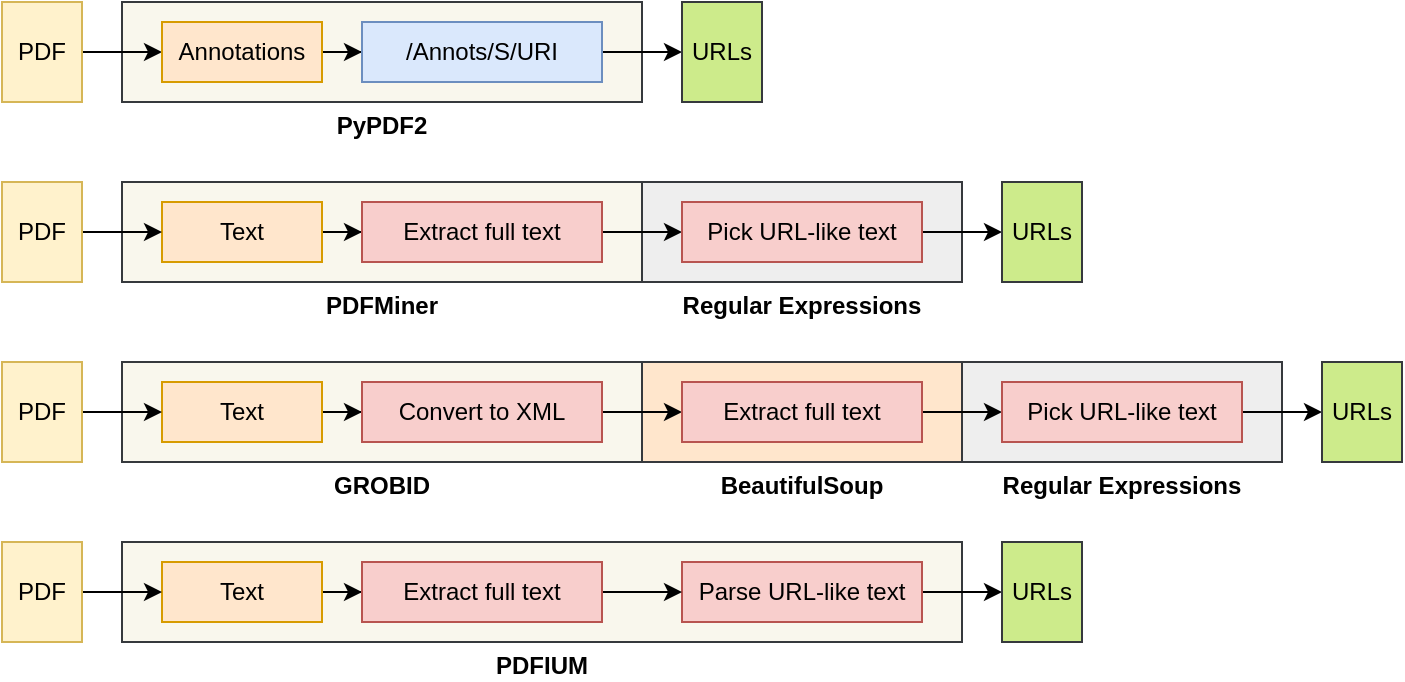 <mxfile version="14.9.6" type="device"><diagram id="GedJcGDbunEtI8IJ7CP6" name="URL Extraction"><mxGraphModel dx="962" dy="776" grid="1" gridSize="10" guides="1" tooltips="1" connect="1" arrows="1" fold="1" page="1" pageScale="1" pageWidth="850" pageHeight="1100" math="0" shadow="0"><root><mxCell id="0"/><mxCell id="1" parent="0"/><mxCell id="-IazURcuhOiMvDSFtZ3_-18" value="PyPDF2" style="rounded=0;whiteSpace=wrap;html=1;fillColor=#f9f7ed;strokeColor=#36393d;verticalAlign=top;labelPosition=center;verticalLabelPosition=bottom;align=center;fontStyle=1;spacing=0;" vertex="1" parent="1"><mxGeometry x="100" y="230" width="260" height="50" as="geometry"/></mxCell><mxCell id="-IazURcuhOiMvDSFtZ3_-96" style="edgeStyle=orthogonalEdgeStyle;rounded=0;orthogonalLoop=1;jettySize=auto;html=1;startArrow=none;startFill=0;" edge="1" parent="1" source="-IazURcuhOiMvDSFtZ3_-1" target="-IazURcuhOiMvDSFtZ3_-3"><mxGeometry relative="1" as="geometry"/></mxCell><mxCell id="-IazURcuhOiMvDSFtZ3_-1" value="PDF" style="rounded=0;whiteSpace=wrap;html=1;fillColor=#fff2cc;strokeColor=#d6b656;" vertex="1" parent="1"><mxGeometry x="40" y="230" width="40" height="50" as="geometry"/></mxCell><mxCell id="-IazURcuhOiMvDSFtZ3_-7" style="edgeStyle=orthogonalEdgeStyle;rounded=0;orthogonalLoop=1;jettySize=auto;html=1;" edge="1" parent="1" source="-IazURcuhOiMvDSFtZ3_-3" target="-IazURcuhOiMvDSFtZ3_-5"><mxGeometry relative="1" as="geometry"/></mxCell><mxCell id="-IazURcuhOiMvDSFtZ3_-3" value="Annotations" style="rounded=0;whiteSpace=wrap;html=1;fillColor=#ffe6cc;strokeColor=#d79b00;" vertex="1" parent="1"><mxGeometry x="120" y="240" width="80" height="30" as="geometry"/></mxCell><mxCell id="-IazURcuhOiMvDSFtZ3_-98" style="edgeStyle=orthogonalEdgeStyle;rounded=0;orthogonalLoop=1;jettySize=auto;html=1;startArrow=none;startFill=0;" edge="1" parent="1" source="-IazURcuhOiMvDSFtZ3_-5" target="-IazURcuhOiMvDSFtZ3_-14"><mxGeometry relative="1" as="geometry"/></mxCell><mxCell id="-IazURcuhOiMvDSFtZ3_-5" value="/Annots/S/URI" style="rounded=0;whiteSpace=wrap;html=1;fillColor=#dae8fc;strokeColor=#6c8ebf;" vertex="1" parent="1"><mxGeometry x="220" y="240" width="120" height="30" as="geometry"/></mxCell><mxCell id="-IazURcuhOiMvDSFtZ3_-14" value="URLs" style="rounded=0;whiteSpace=wrap;html=1;fillColor=#cdeb8b;strokeColor=#36393d;" vertex="1" parent="1"><mxGeometry x="380" y="230" width="40" height="50" as="geometry"/></mxCell><mxCell id="-IazURcuhOiMvDSFtZ3_-38" value="Regular Expressions" style="rounded=0;whiteSpace=wrap;html=1;fillColor=#eeeeee;strokeColor=#36393d;labelPosition=center;verticalLabelPosition=bottom;align=center;verticalAlign=top;fontStyle=1;spacing=0;" vertex="1" parent="1"><mxGeometry x="520" y="410" width="160" height="50" as="geometry"/></mxCell><mxCell id="-IazURcuhOiMvDSFtZ3_-39" value="BeautifulSoup" style="rounded=0;whiteSpace=wrap;html=1;fontStyle=1;labelPosition=center;verticalLabelPosition=bottom;align=center;verticalAlign=top;spacing=0;strokeColor=#36393d;fillColor=#FFE6CC;" vertex="1" parent="1"><mxGeometry x="360" y="410" width="160" height="50" as="geometry"/></mxCell><mxCell id="-IazURcuhOiMvDSFtZ3_-40" value="Regular Expressions" style="rounded=0;whiteSpace=wrap;html=1;fillColor=#eeeeee;strokeColor=#36393d;verticalAlign=top;labelPosition=center;verticalLabelPosition=bottom;align=center;fontStyle=1;spacing=0;" vertex="1" parent="1"><mxGeometry x="360" y="320" width="160" height="50" as="geometry"/></mxCell><mxCell id="-IazURcuhOiMvDSFtZ3_-41" value="PDFMiner" style="rounded=0;whiteSpace=wrap;html=1;fillColor=#f9f7ed;strokeColor=#36393d;fontStyle=1;verticalAlign=top;labelPosition=center;verticalLabelPosition=bottom;align=center;spacing=0;" vertex="1" parent="1"><mxGeometry x="100" y="320" width="260" height="50" as="geometry"/></mxCell><mxCell id="-IazURcuhOiMvDSFtZ3_-48" style="edgeStyle=orthogonalEdgeStyle;rounded=0;orthogonalLoop=1;jettySize=auto;html=1;" edge="1" parent="1" source="-IazURcuhOiMvDSFtZ3_-49" target="-IazURcuhOiMvDSFtZ3_-53"><mxGeometry relative="1" as="geometry"/></mxCell><mxCell id="-IazURcuhOiMvDSFtZ3_-49" value="Text" style="rounded=0;whiteSpace=wrap;html=1;fillColor=#ffe6cc;strokeColor=#d79b00;" vertex="1" parent="1"><mxGeometry x="120" y="330" width="80" height="30" as="geometry"/></mxCell><mxCell id="-IazURcuhOiMvDSFtZ3_-52" style="edgeStyle=orthogonalEdgeStyle;rounded=0;orthogonalLoop=1;jettySize=auto;html=1;" edge="1" parent="1" source="-IazURcuhOiMvDSFtZ3_-53" target="-IazURcuhOiMvDSFtZ3_-55"><mxGeometry relative="1" as="geometry"/></mxCell><mxCell id="-IazURcuhOiMvDSFtZ3_-53" value="Extract full text" style="rounded=0;whiteSpace=wrap;html=1;fillColor=#f8cecc;strokeColor=#b85450;" vertex="1" parent="1"><mxGeometry x="220" y="330" width="120" height="30" as="geometry"/></mxCell><mxCell id="-IazURcuhOiMvDSFtZ3_-101" style="edgeStyle=orthogonalEdgeStyle;rounded=0;orthogonalLoop=1;jettySize=auto;html=1;startArrow=none;startFill=0;" edge="1" parent="1" source="-IazURcuhOiMvDSFtZ3_-55" target="-IazURcuhOiMvDSFtZ3_-100"><mxGeometry relative="1" as="geometry"/></mxCell><mxCell id="-IazURcuhOiMvDSFtZ3_-55" value="Pick URL-like text" style="rounded=0;whiteSpace=wrap;html=1;fillColor=#f8cecc;strokeColor=#b85450;" vertex="1" parent="1"><mxGeometry x="380" y="330" width="120" height="30" as="geometry"/></mxCell><mxCell id="-IazURcuhOiMvDSFtZ3_-57" value="GROBID" style="rounded=0;whiteSpace=wrap;html=1;fillColor=#f9f7ed;strokeColor=#36393d;fontStyle=1;verticalAlign=top;labelPosition=center;verticalLabelPosition=bottom;align=center;spacing=0;" vertex="1" parent="1"><mxGeometry x="100" y="410" width="260" height="50" as="geometry"/></mxCell><mxCell id="-IazURcuhOiMvDSFtZ3_-58" style="edgeStyle=orthogonalEdgeStyle;rounded=0;orthogonalLoop=1;jettySize=auto;html=1;" edge="1" parent="1" source="-IazURcuhOiMvDSFtZ3_-59" target="-IazURcuhOiMvDSFtZ3_-62"><mxGeometry relative="1" as="geometry"/></mxCell><mxCell id="-IazURcuhOiMvDSFtZ3_-59" value="Text" style="rounded=0;whiteSpace=wrap;html=1;fillColor=#ffe6cc;strokeColor=#d79b00;" vertex="1" parent="1"><mxGeometry x="120" y="420" width="80" height="30" as="geometry"/></mxCell><mxCell id="-IazURcuhOiMvDSFtZ3_-60" style="edgeStyle=orthogonalEdgeStyle;rounded=0;orthogonalLoop=1;jettySize=auto;html=1;startArrow=none;" edge="1" parent="1" source="-IazURcuhOiMvDSFtZ3_-65" target="-IazURcuhOiMvDSFtZ3_-64"><mxGeometry relative="1" as="geometry"/></mxCell><mxCell id="-IazURcuhOiMvDSFtZ3_-61" style="edgeStyle=orthogonalEdgeStyle;rounded=0;orthogonalLoop=1;jettySize=auto;html=1;startArrow=none;startFill=0;" edge="1" parent="1" source="-IazURcuhOiMvDSFtZ3_-62" target="-IazURcuhOiMvDSFtZ3_-65"><mxGeometry relative="1" as="geometry"/></mxCell><mxCell id="-IazURcuhOiMvDSFtZ3_-62" value="Convert to XML" style="rounded=0;whiteSpace=wrap;html=1;fillColor=#f8cecc;strokeColor=#b85450;" vertex="1" parent="1"><mxGeometry x="220" y="420" width="120" height="30" as="geometry"/></mxCell><mxCell id="-IazURcuhOiMvDSFtZ3_-106" style="edgeStyle=orthogonalEdgeStyle;rounded=0;orthogonalLoop=1;jettySize=auto;html=1;startArrow=none;startFill=0;" edge="1" parent="1" source="-IazURcuhOiMvDSFtZ3_-64" target="-IazURcuhOiMvDSFtZ3_-105"><mxGeometry relative="1" as="geometry"/></mxCell><mxCell id="-IazURcuhOiMvDSFtZ3_-64" value="Pick URL-like text" style="rounded=0;whiteSpace=wrap;html=1;fillColor=#f8cecc;strokeColor=#b85450;" vertex="1" parent="1"><mxGeometry x="540" y="420" width="120" height="30" as="geometry"/></mxCell><mxCell id="-IazURcuhOiMvDSFtZ3_-65" value="Extract full text" style="rounded=0;whiteSpace=wrap;html=1;fillColor=#f8cecc;strokeColor=#b85450;" vertex="1" parent="1"><mxGeometry x="380" y="420" width="120" height="30" as="geometry"/></mxCell><mxCell id="-IazURcuhOiMvDSFtZ3_-102" style="edgeStyle=orthogonalEdgeStyle;rounded=0;orthogonalLoop=1;jettySize=auto;html=1;startArrow=none;startFill=0;" edge="1" parent="1" source="-IazURcuhOiMvDSFtZ3_-99" target="-IazURcuhOiMvDSFtZ3_-49"><mxGeometry relative="1" as="geometry"/></mxCell><mxCell id="-IazURcuhOiMvDSFtZ3_-99" value="PDF" style="rounded=0;whiteSpace=wrap;html=1;fillColor=#fff2cc;strokeColor=#d6b656;" vertex="1" parent="1"><mxGeometry x="40" y="320" width="40" height="50" as="geometry"/></mxCell><mxCell id="-IazURcuhOiMvDSFtZ3_-100" value="URLs" style="rounded=0;whiteSpace=wrap;html=1;fillColor=#cdeb8b;strokeColor=#36393d;" vertex="1" parent="1"><mxGeometry x="540" y="320" width="40" height="50" as="geometry"/></mxCell><mxCell id="-IazURcuhOiMvDSFtZ3_-104" style="edgeStyle=orthogonalEdgeStyle;rounded=0;orthogonalLoop=1;jettySize=auto;html=1;startArrow=none;startFill=0;" edge="1" parent="1" source="-IazURcuhOiMvDSFtZ3_-103" target="-IazURcuhOiMvDSFtZ3_-59"><mxGeometry relative="1" as="geometry"/></mxCell><mxCell id="-IazURcuhOiMvDSFtZ3_-103" value="PDF" style="rounded=0;whiteSpace=wrap;html=1;fillColor=#fff2cc;strokeColor=#d6b656;" vertex="1" parent="1"><mxGeometry x="40" y="410" width="40" height="50" as="geometry"/></mxCell><mxCell id="-IazURcuhOiMvDSFtZ3_-105" value="URLs" style="rounded=0;whiteSpace=wrap;html=1;fillColor=#cdeb8b;strokeColor=#36393d;" vertex="1" parent="1"><mxGeometry x="700" y="410" width="40" height="50" as="geometry"/></mxCell><mxCell id="-IazURcuhOiMvDSFtZ3_-109" value="PDFIUM" style="rounded=0;whiteSpace=wrap;html=1;fillColor=#f9f7ed;strokeColor=#36393d;fontStyle=1;verticalAlign=top;labelPosition=center;verticalLabelPosition=bottom;align=center;spacing=0;" vertex="1" parent="1"><mxGeometry x="100" y="500" width="420" height="50" as="geometry"/></mxCell><mxCell id="-IazURcuhOiMvDSFtZ3_-110" style="edgeStyle=orthogonalEdgeStyle;rounded=0;orthogonalLoop=1;jettySize=auto;html=1;" edge="1" parent="1" source="-IazURcuhOiMvDSFtZ3_-111" target="-IazURcuhOiMvDSFtZ3_-117"><mxGeometry relative="1" as="geometry"><mxPoint x="220" y="524.957" as="targetPoint"/></mxGeometry></mxCell><mxCell id="-IazURcuhOiMvDSFtZ3_-111" value="Text" style="rounded=0;whiteSpace=wrap;html=1;fillColor=#ffe6cc;strokeColor=#d79b00;" vertex="1" parent="1"><mxGeometry x="120" y="510" width="80" height="30" as="geometry"/></mxCell><mxCell id="-IazURcuhOiMvDSFtZ3_-115" style="edgeStyle=orthogonalEdgeStyle;rounded=0;orthogonalLoop=1;jettySize=auto;html=1;startArrow=none;startFill=0;" edge="1" parent="1" source="-IazURcuhOiMvDSFtZ3_-116" target="-IazURcuhOiMvDSFtZ3_-120"><mxGeometry relative="1" as="geometry"/></mxCell><mxCell id="-IazURcuhOiMvDSFtZ3_-116" value="Parse URL-like text" style="rounded=0;whiteSpace=wrap;html=1;fillColor=#f8cecc;strokeColor=#b85450;" vertex="1" parent="1"><mxGeometry x="380" y="510" width="120" height="30" as="geometry"/></mxCell><mxCell id="-IazURcuhOiMvDSFtZ3_-121" style="edgeStyle=orthogonalEdgeStyle;rounded=0;orthogonalLoop=1;jettySize=auto;html=1;startArrow=none;startFill=0;" edge="1" parent="1" source="-IazURcuhOiMvDSFtZ3_-117" target="-IazURcuhOiMvDSFtZ3_-116"><mxGeometry relative="1" as="geometry"/></mxCell><mxCell id="-IazURcuhOiMvDSFtZ3_-117" value="Extract full text" style="rounded=0;whiteSpace=wrap;html=1;fillColor=#f8cecc;strokeColor=#b85450;" vertex="1" parent="1"><mxGeometry x="220" y="510" width="120" height="30" as="geometry"/></mxCell><mxCell id="-IazURcuhOiMvDSFtZ3_-118" style="edgeStyle=orthogonalEdgeStyle;rounded=0;orthogonalLoop=1;jettySize=auto;html=1;startArrow=none;startFill=0;" edge="1" parent="1" source="-IazURcuhOiMvDSFtZ3_-119" target="-IazURcuhOiMvDSFtZ3_-111"><mxGeometry relative="1" as="geometry"/></mxCell><mxCell id="-IazURcuhOiMvDSFtZ3_-119" value="PDF" style="rounded=0;whiteSpace=wrap;html=1;fillColor=#fff2cc;strokeColor=#d6b656;" vertex="1" parent="1"><mxGeometry x="40" y="500" width="40" height="50" as="geometry"/></mxCell><mxCell id="-IazURcuhOiMvDSFtZ3_-120" value="URLs" style="rounded=0;whiteSpace=wrap;html=1;fillColor=#cdeb8b;strokeColor=#36393d;" vertex="1" parent="1"><mxGeometry x="540" y="500" width="40" height="50" as="geometry"/></mxCell></root></mxGraphModel></diagram></mxfile>